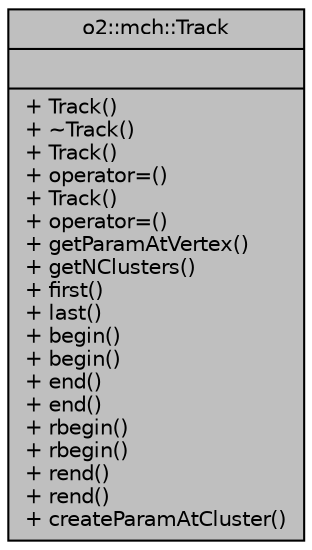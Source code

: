 digraph "o2::mch::Track"
{
 // INTERACTIVE_SVG=YES
  bgcolor="transparent";
  edge [fontname="Helvetica",fontsize="10",labelfontname="Helvetica",labelfontsize="10"];
  node [fontname="Helvetica",fontsize="10",shape=record];
  Node1 [label="{o2::mch::Track\n||+ Track()\l+ ~Track()\l+ Track()\l+ operator=()\l+ Track()\l+ operator=()\l+ getParamAtVertex()\l+ getNClusters()\l+ first()\l+ last()\l+ begin()\l+ begin()\l+ end()\l+ end()\l+ rbegin()\l+ rbegin()\l+ rend()\l+ rend()\l+ createParamAtCluster()\l}",height=0.2,width=0.4,color="black", fillcolor="grey75", style="filled" fontcolor="black"];
}
